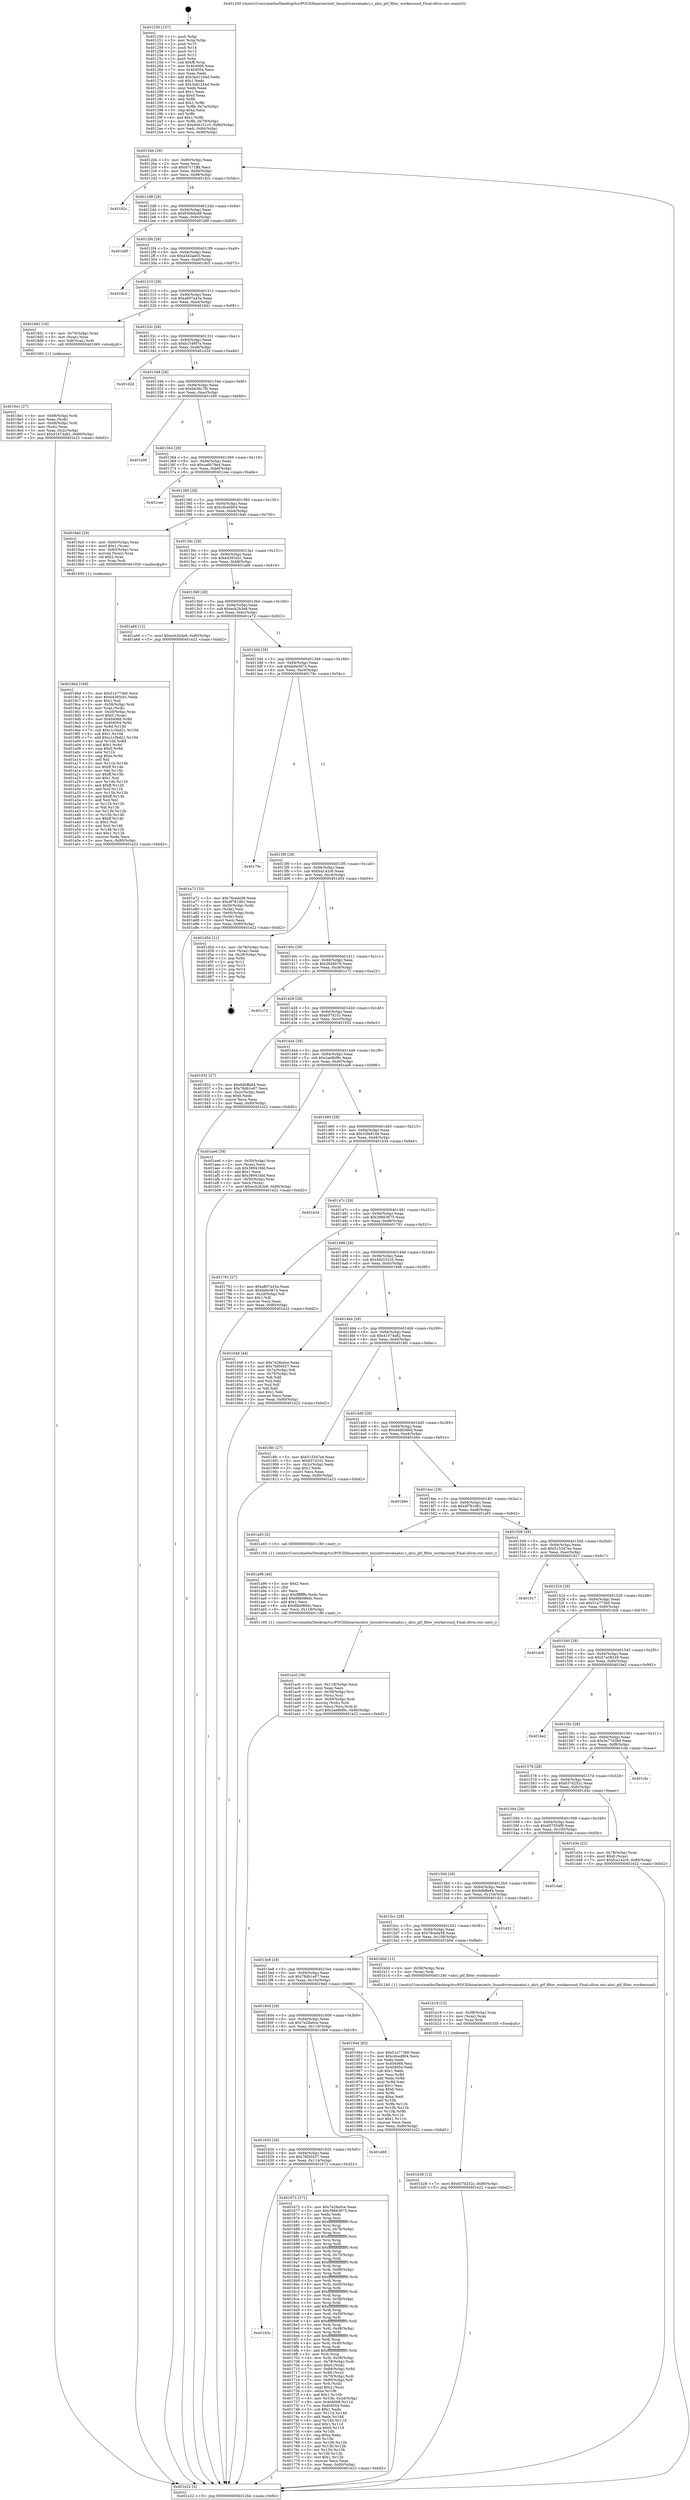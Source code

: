 digraph "0x401250" {
  label = "0x401250 (/mnt/c/Users/mathe/Desktop/tcc/POCII/binaries/extr_linuxdriversataahci.c_ahci_gtf_filter_workaround_Final-ollvm.out::main(0))"
  labelloc = "t"
  node[shape=record]

  Entry [label="",width=0.3,height=0.3,shape=circle,fillcolor=black,style=filled]
  "0x4012bb" [label="{
     0x4012bb [29]\l
     | [instrs]\l
     &nbsp;&nbsp;0x4012bb \<+3\>: mov -0x80(%rbp),%eax\l
     &nbsp;&nbsp;0x4012be \<+2\>: mov %eax,%ecx\l
     &nbsp;&nbsp;0x4012c0 \<+6\>: sub $0x87c71ffd,%ecx\l
     &nbsp;&nbsp;0x4012c6 \<+6\>: mov %eax,-0x94(%rbp)\l
     &nbsp;&nbsp;0x4012cc \<+6\>: mov %ecx,-0x98(%rbp)\l
     &nbsp;&nbsp;0x4012d2 \<+6\>: je 000000000040182c \<main+0x5dc\>\l
  }"]
  "0x40182c" [label="{
     0x40182c\l
  }", style=dashed]
  "0x4012d8" [label="{
     0x4012d8 [28]\l
     | [instrs]\l
     &nbsp;&nbsp;0x4012d8 \<+5\>: jmp 00000000004012dd \<main+0x8d\>\l
     &nbsp;&nbsp;0x4012dd \<+6\>: mov -0x94(%rbp),%eax\l
     &nbsp;&nbsp;0x4012e3 \<+5\>: sub $0x9306dcd8,%eax\l
     &nbsp;&nbsp;0x4012e8 \<+6\>: mov %eax,-0x9c(%rbp)\l
     &nbsp;&nbsp;0x4012ee \<+6\>: je 0000000000401b8f \<main+0x93f\>\l
  }"]
  Exit [label="",width=0.3,height=0.3,shape=circle,fillcolor=black,style=filled,peripheries=2]
  "0x401b8f" [label="{
     0x401b8f\l
  }", style=dashed]
  "0x4012f4" [label="{
     0x4012f4 [28]\l
     | [instrs]\l
     &nbsp;&nbsp;0x4012f4 \<+5\>: jmp 00000000004012f9 \<main+0xa9\>\l
     &nbsp;&nbsp;0x4012f9 \<+6\>: mov -0x94(%rbp),%eax\l
     &nbsp;&nbsp;0x4012ff \<+5\>: sub $0xa5b2ae03,%eax\l
     &nbsp;&nbsp;0x401304 \<+6\>: mov %eax,-0xa0(%rbp)\l
     &nbsp;&nbsp;0x40130a \<+6\>: je 00000000004018c5 \<main+0x675\>\l
  }"]
  "0x401b28" [label="{
     0x401b28 [12]\l
     | [instrs]\l
     &nbsp;&nbsp;0x401b28 \<+7\>: movl $0x637d252c,-0x80(%rbp)\l
     &nbsp;&nbsp;0x401b2f \<+5\>: jmp 0000000000401e22 \<main+0xbd2\>\l
  }"]
  "0x4018c5" [label="{
     0x4018c5\l
  }", style=dashed]
  "0x401310" [label="{
     0x401310 [28]\l
     | [instrs]\l
     &nbsp;&nbsp;0x401310 \<+5\>: jmp 0000000000401315 \<main+0xc5\>\l
     &nbsp;&nbsp;0x401315 \<+6\>: mov -0x94(%rbp),%eax\l
     &nbsp;&nbsp;0x40131b \<+5\>: sub $0xa807a43a,%eax\l
     &nbsp;&nbsp;0x401320 \<+6\>: mov %eax,-0xa4(%rbp)\l
     &nbsp;&nbsp;0x401326 \<+6\>: je 00000000004018d1 \<main+0x681\>\l
  }"]
  "0x401b19" [label="{
     0x401b19 [15]\l
     | [instrs]\l
     &nbsp;&nbsp;0x401b19 \<+4\>: mov -0x58(%rbp),%rax\l
     &nbsp;&nbsp;0x401b1d \<+3\>: mov (%rax),%rax\l
     &nbsp;&nbsp;0x401b20 \<+3\>: mov %rax,%rdi\l
     &nbsp;&nbsp;0x401b23 \<+5\>: call 0000000000401030 \<free@plt\>\l
     | [calls]\l
     &nbsp;&nbsp;0x401030 \{1\} (unknown)\l
  }"]
  "0x4018d1" [label="{
     0x4018d1 [16]\l
     | [instrs]\l
     &nbsp;&nbsp;0x4018d1 \<+4\>: mov -0x70(%rbp),%rax\l
     &nbsp;&nbsp;0x4018d5 \<+3\>: mov (%rax),%rax\l
     &nbsp;&nbsp;0x4018d8 \<+4\>: mov 0x8(%rax),%rdi\l
     &nbsp;&nbsp;0x4018dc \<+5\>: call 0000000000401060 \<atoi@plt\>\l
     | [calls]\l
     &nbsp;&nbsp;0x401060 \{1\} (unknown)\l
  }"]
  "0x40132c" [label="{
     0x40132c [28]\l
     | [instrs]\l
     &nbsp;&nbsp;0x40132c \<+5\>: jmp 0000000000401331 \<main+0xe1\>\l
     &nbsp;&nbsp;0x401331 \<+6\>: mov -0x94(%rbp),%eax\l
     &nbsp;&nbsp;0x401337 \<+5\>: sub $0xb1549f7a,%eax\l
     &nbsp;&nbsp;0x40133c \<+6\>: mov %eax,-0xa8(%rbp)\l
     &nbsp;&nbsp;0x401342 \<+6\>: je 0000000000401d2d \<main+0xadd\>\l
  }"]
  "0x401ac0" [label="{
     0x401ac0 [38]\l
     | [instrs]\l
     &nbsp;&nbsp;0x401ac0 \<+6\>: mov -0x118(%rbp),%ecx\l
     &nbsp;&nbsp;0x401ac6 \<+3\>: imul %eax,%ecx\l
     &nbsp;&nbsp;0x401ac9 \<+4\>: mov -0x58(%rbp),%rsi\l
     &nbsp;&nbsp;0x401acd \<+3\>: mov (%rsi),%rsi\l
     &nbsp;&nbsp;0x401ad0 \<+4\>: mov -0x50(%rbp),%rdi\l
     &nbsp;&nbsp;0x401ad4 \<+3\>: movslq (%rdi),%rdi\l
     &nbsp;&nbsp;0x401ad7 \<+3\>: mov %ecx,(%rsi,%rdi,4)\l
     &nbsp;&nbsp;0x401ada \<+7\>: movl $0x2ae8bf9c,-0x80(%rbp)\l
     &nbsp;&nbsp;0x401ae1 \<+5\>: jmp 0000000000401e22 \<main+0xbd2\>\l
  }"]
  "0x401d2d" [label="{
     0x401d2d\l
  }", style=dashed]
  "0x401348" [label="{
     0x401348 [28]\l
     | [instrs]\l
     &nbsp;&nbsp;0x401348 \<+5\>: jmp 000000000040134d \<main+0xfd\>\l
     &nbsp;&nbsp;0x40134d \<+6\>: mov -0x94(%rbp),%eax\l
     &nbsp;&nbsp;0x401353 \<+5\>: sub $0xbb36c7fb,%eax\l
     &nbsp;&nbsp;0x401358 \<+6\>: mov %eax,-0xac(%rbp)\l
     &nbsp;&nbsp;0x40135e \<+6\>: je 0000000000401e00 \<main+0xbb0\>\l
  }"]
  "0x401a98" [label="{
     0x401a98 [40]\l
     | [instrs]\l
     &nbsp;&nbsp;0x401a98 \<+5\>: mov $0x2,%ecx\l
     &nbsp;&nbsp;0x401a9d \<+1\>: cltd\l
     &nbsp;&nbsp;0x401a9e \<+2\>: idiv %ecx\l
     &nbsp;&nbsp;0x401aa0 \<+6\>: imul $0xfffffffe,%edx,%ecx\l
     &nbsp;&nbsp;0x401aa6 \<+6\>: add $0x88b086dc,%ecx\l
     &nbsp;&nbsp;0x401aac \<+3\>: add $0x1,%ecx\l
     &nbsp;&nbsp;0x401aaf \<+6\>: sub $0x88b086dc,%ecx\l
     &nbsp;&nbsp;0x401ab5 \<+6\>: mov %ecx,-0x118(%rbp)\l
     &nbsp;&nbsp;0x401abb \<+5\>: call 0000000000401160 \<next_i\>\l
     | [calls]\l
     &nbsp;&nbsp;0x401160 \{1\} (/mnt/c/Users/mathe/Desktop/tcc/POCII/binaries/extr_linuxdriversataahci.c_ahci_gtf_filter_workaround_Final-ollvm.out::next_i)\l
  }"]
  "0x401e00" [label="{
     0x401e00\l
  }", style=dashed]
  "0x401364" [label="{
     0x401364 [28]\l
     | [instrs]\l
     &nbsp;&nbsp;0x401364 \<+5\>: jmp 0000000000401369 \<main+0x119\>\l
     &nbsp;&nbsp;0x401369 \<+6\>: mov -0x94(%rbp),%eax\l
     &nbsp;&nbsp;0x40136f \<+5\>: sub $0xca6b79e4,%eax\l
     &nbsp;&nbsp;0x401374 \<+6\>: mov %eax,-0xb0(%rbp)\l
     &nbsp;&nbsp;0x40137a \<+6\>: je 0000000000401cee \<main+0xa9e\>\l
  }"]
  "0x4019bd" [label="{
     0x4019bd [169]\l
     | [instrs]\l
     &nbsp;&nbsp;0x4019bd \<+5\>: mov $0x51e773b6,%ecx\l
     &nbsp;&nbsp;0x4019c2 \<+5\>: mov $0xe4393cb1,%edx\l
     &nbsp;&nbsp;0x4019c7 \<+3\>: mov $0x1,%sil\l
     &nbsp;&nbsp;0x4019ca \<+4\>: mov -0x58(%rbp),%rdi\l
     &nbsp;&nbsp;0x4019ce \<+3\>: mov %rax,(%rdi)\l
     &nbsp;&nbsp;0x4019d1 \<+4\>: mov -0x50(%rbp),%rax\l
     &nbsp;&nbsp;0x4019d5 \<+6\>: movl $0x0,(%rax)\l
     &nbsp;&nbsp;0x4019db \<+8\>: mov 0x404068,%r8d\l
     &nbsp;&nbsp;0x4019e3 \<+8\>: mov 0x404054,%r9d\l
     &nbsp;&nbsp;0x4019eb \<+3\>: mov %r8d,%r10d\l
     &nbsp;&nbsp;0x4019ee \<+7\>: sub $0xc1c3bd21,%r10d\l
     &nbsp;&nbsp;0x4019f5 \<+4\>: sub $0x1,%r10d\l
     &nbsp;&nbsp;0x4019f9 \<+7\>: add $0xc1c3bd21,%r10d\l
     &nbsp;&nbsp;0x401a00 \<+4\>: imul %r10d,%r8d\l
     &nbsp;&nbsp;0x401a04 \<+4\>: and $0x1,%r8d\l
     &nbsp;&nbsp;0x401a08 \<+4\>: cmp $0x0,%r8d\l
     &nbsp;&nbsp;0x401a0c \<+4\>: sete %r11b\l
     &nbsp;&nbsp;0x401a10 \<+4\>: cmp $0xa,%r9d\l
     &nbsp;&nbsp;0x401a14 \<+3\>: setl %bl\l
     &nbsp;&nbsp;0x401a17 \<+3\>: mov %r11b,%r14b\l
     &nbsp;&nbsp;0x401a1a \<+4\>: xor $0xff,%r14b\l
     &nbsp;&nbsp;0x401a1e \<+3\>: mov %bl,%r15b\l
     &nbsp;&nbsp;0x401a21 \<+4\>: xor $0xff,%r15b\l
     &nbsp;&nbsp;0x401a25 \<+4\>: xor $0x1,%sil\l
     &nbsp;&nbsp;0x401a29 \<+3\>: mov %r14b,%r12b\l
     &nbsp;&nbsp;0x401a2c \<+4\>: and $0xff,%r12b\l
     &nbsp;&nbsp;0x401a30 \<+3\>: and %sil,%r11b\l
     &nbsp;&nbsp;0x401a33 \<+3\>: mov %r15b,%r13b\l
     &nbsp;&nbsp;0x401a36 \<+4\>: and $0xff,%r13b\l
     &nbsp;&nbsp;0x401a3a \<+3\>: and %sil,%bl\l
     &nbsp;&nbsp;0x401a3d \<+3\>: or %r11b,%r12b\l
     &nbsp;&nbsp;0x401a40 \<+3\>: or %bl,%r13b\l
     &nbsp;&nbsp;0x401a43 \<+3\>: xor %r13b,%r12b\l
     &nbsp;&nbsp;0x401a46 \<+3\>: or %r15b,%r14b\l
     &nbsp;&nbsp;0x401a49 \<+4\>: xor $0xff,%r14b\l
     &nbsp;&nbsp;0x401a4d \<+4\>: or $0x1,%sil\l
     &nbsp;&nbsp;0x401a51 \<+3\>: and %sil,%r14b\l
     &nbsp;&nbsp;0x401a54 \<+3\>: or %r14b,%r12b\l
     &nbsp;&nbsp;0x401a57 \<+4\>: test $0x1,%r12b\l
     &nbsp;&nbsp;0x401a5b \<+3\>: cmovne %edx,%ecx\l
     &nbsp;&nbsp;0x401a5e \<+3\>: mov %ecx,-0x80(%rbp)\l
     &nbsp;&nbsp;0x401a61 \<+5\>: jmp 0000000000401e22 \<main+0xbd2\>\l
  }"]
  "0x401cee" [label="{
     0x401cee\l
  }", style=dashed]
  "0x401380" [label="{
     0x401380 [28]\l
     | [instrs]\l
     &nbsp;&nbsp;0x401380 \<+5\>: jmp 0000000000401385 \<main+0x135\>\l
     &nbsp;&nbsp;0x401385 \<+6\>: mov -0x94(%rbp),%eax\l
     &nbsp;&nbsp;0x40138b \<+5\>: sub $0xcdced804,%eax\l
     &nbsp;&nbsp;0x401390 \<+6\>: mov %eax,-0xb4(%rbp)\l
     &nbsp;&nbsp;0x401396 \<+6\>: je 00000000004019a0 \<main+0x750\>\l
  }"]
  "0x4018e1" [label="{
     0x4018e1 [27]\l
     | [instrs]\l
     &nbsp;&nbsp;0x4018e1 \<+4\>: mov -0x68(%rbp),%rdi\l
     &nbsp;&nbsp;0x4018e5 \<+2\>: mov %eax,(%rdi)\l
     &nbsp;&nbsp;0x4018e7 \<+4\>: mov -0x68(%rbp),%rdi\l
     &nbsp;&nbsp;0x4018eb \<+2\>: mov (%rdi),%eax\l
     &nbsp;&nbsp;0x4018ed \<+3\>: mov %eax,-0x2c(%rbp)\l
     &nbsp;&nbsp;0x4018f0 \<+7\>: movl $0x41474a82,-0x80(%rbp)\l
     &nbsp;&nbsp;0x4018f7 \<+5\>: jmp 0000000000401e22 \<main+0xbd2\>\l
  }"]
  "0x4019a0" [label="{
     0x4019a0 [29]\l
     | [instrs]\l
     &nbsp;&nbsp;0x4019a0 \<+4\>: mov -0x60(%rbp),%rax\l
     &nbsp;&nbsp;0x4019a4 \<+6\>: movl $0x1,(%rax)\l
     &nbsp;&nbsp;0x4019aa \<+4\>: mov -0x60(%rbp),%rax\l
     &nbsp;&nbsp;0x4019ae \<+3\>: movslq (%rax),%rax\l
     &nbsp;&nbsp;0x4019b1 \<+4\>: shl $0x2,%rax\l
     &nbsp;&nbsp;0x4019b5 \<+3\>: mov %rax,%rdi\l
     &nbsp;&nbsp;0x4019b8 \<+5\>: call 0000000000401050 \<malloc@plt\>\l
     | [calls]\l
     &nbsp;&nbsp;0x401050 \{1\} (unknown)\l
  }"]
  "0x40139c" [label="{
     0x40139c [28]\l
     | [instrs]\l
     &nbsp;&nbsp;0x40139c \<+5\>: jmp 00000000004013a1 \<main+0x151\>\l
     &nbsp;&nbsp;0x4013a1 \<+6\>: mov -0x94(%rbp),%eax\l
     &nbsp;&nbsp;0x4013a7 \<+5\>: sub $0xe4393cb1,%eax\l
     &nbsp;&nbsp;0x4013ac \<+6\>: mov %eax,-0xb8(%rbp)\l
     &nbsp;&nbsp;0x4013b2 \<+6\>: je 0000000000401a66 \<main+0x816\>\l
  }"]
  "0x40163c" [label="{
     0x40163c\l
  }", style=dashed]
  "0x401a66" [label="{
     0x401a66 [12]\l
     | [instrs]\l
     &nbsp;&nbsp;0x401a66 \<+7\>: movl $0xecb2b3e8,-0x80(%rbp)\l
     &nbsp;&nbsp;0x401a6d \<+5\>: jmp 0000000000401e22 \<main+0xbd2\>\l
  }"]
  "0x4013b8" [label="{
     0x4013b8 [28]\l
     | [instrs]\l
     &nbsp;&nbsp;0x4013b8 \<+5\>: jmp 00000000004013bd \<main+0x16d\>\l
     &nbsp;&nbsp;0x4013bd \<+6\>: mov -0x94(%rbp),%eax\l
     &nbsp;&nbsp;0x4013c3 \<+5\>: sub $0xecb2b3e8,%eax\l
     &nbsp;&nbsp;0x4013c8 \<+6\>: mov %eax,-0xbc(%rbp)\l
     &nbsp;&nbsp;0x4013ce \<+6\>: je 0000000000401a72 \<main+0x822\>\l
  }"]
  "0x401672" [label="{
     0x401672 [271]\l
     | [instrs]\l
     &nbsp;&nbsp;0x401672 \<+5\>: mov $0x7e28a0ce,%eax\l
     &nbsp;&nbsp;0x401677 \<+5\>: mov $0x39663675,%ecx\l
     &nbsp;&nbsp;0x40167c \<+2\>: xor %edx,%edx\l
     &nbsp;&nbsp;0x40167e \<+3\>: mov %rsp,%rsi\l
     &nbsp;&nbsp;0x401681 \<+4\>: add $0xfffffffffffffff0,%rsi\l
     &nbsp;&nbsp;0x401685 \<+3\>: mov %rsi,%rsp\l
     &nbsp;&nbsp;0x401688 \<+4\>: mov %rsi,-0x78(%rbp)\l
     &nbsp;&nbsp;0x40168c \<+3\>: mov %rsp,%rsi\l
     &nbsp;&nbsp;0x40168f \<+4\>: add $0xfffffffffffffff0,%rsi\l
     &nbsp;&nbsp;0x401693 \<+3\>: mov %rsi,%rsp\l
     &nbsp;&nbsp;0x401696 \<+3\>: mov %rsp,%rdi\l
     &nbsp;&nbsp;0x401699 \<+4\>: add $0xfffffffffffffff0,%rdi\l
     &nbsp;&nbsp;0x40169d \<+3\>: mov %rdi,%rsp\l
     &nbsp;&nbsp;0x4016a0 \<+4\>: mov %rdi,-0x70(%rbp)\l
     &nbsp;&nbsp;0x4016a4 \<+3\>: mov %rsp,%rdi\l
     &nbsp;&nbsp;0x4016a7 \<+4\>: add $0xfffffffffffffff0,%rdi\l
     &nbsp;&nbsp;0x4016ab \<+3\>: mov %rdi,%rsp\l
     &nbsp;&nbsp;0x4016ae \<+4\>: mov %rdi,-0x68(%rbp)\l
     &nbsp;&nbsp;0x4016b2 \<+3\>: mov %rsp,%rdi\l
     &nbsp;&nbsp;0x4016b5 \<+4\>: add $0xfffffffffffffff0,%rdi\l
     &nbsp;&nbsp;0x4016b9 \<+3\>: mov %rdi,%rsp\l
     &nbsp;&nbsp;0x4016bc \<+4\>: mov %rdi,-0x60(%rbp)\l
     &nbsp;&nbsp;0x4016c0 \<+3\>: mov %rsp,%rdi\l
     &nbsp;&nbsp;0x4016c3 \<+4\>: add $0xfffffffffffffff0,%rdi\l
     &nbsp;&nbsp;0x4016c7 \<+3\>: mov %rdi,%rsp\l
     &nbsp;&nbsp;0x4016ca \<+4\>: mov %rdi,-0x58(%rbp)\l
     &nbsp;&nbsp;0x4016ce \<+3\>: mov %rsp,%rdi\l
     &nbsp;&nbsp;0x4016d1 \<+4\>: add $0xfffffffffffffff0,%rdi\l
     &nbsp;&nbsp;0x4016d5 \<+3\>: mov %rdi,%rsp\l
     &nbsp;&nbsp;0x4016d8 \<+4\>: mov %rdi,-0x50(%rbp)\l
     &nbsp;&nbsp;0x4016dc \<+3\>: mov %rsp,%rdi\l
     &nbsp;&nbsp;0x4016df \<+4\>: add $0xfffffffffffffff0,%rdi\l
     &nbsp;&nbsp;0x4016e3 \<+3\>: mov %rdi,%rsp\l
     &nbsp;&nbsp;0x4016e6 \<+4\>: mov %rdi,-0x48(%rbp)\l
     &nbsp;&nbsp;0x4016ea \<+3\>: mov %rsp,%rdi\l
     &nbsp;&nbsp;0x4016ed \<+4\>: add $0xfffffffffffffff0,%rdi\l
     &nbsp;&nbsp;0x4016f1 \<+3\>: mov %rdi,%rsp\l
     &nbsp;&nbsp;0x4016f4 \<+4\>: mov %rdi,-0x40(%rbp)\l
     &nbsp;&nbsp;0x4016f8 \<+3\>: mov %rsp,%rdi\l
     &nbsp;&nbsp;0x4016fb \<+4\>: add $0xfffffffffffffff0,%rdi\l
     &nbsp;&nbsp;0x4016ff \<+3\>: mov %rdi,%rsp\l
     &nbsp;&nbsp;0x401702 \<+4\>: mov %rdi,-0x38(%rbp)\l
     &nbsp;&nbsp;0x401706 \<+4\>: mov -0x78(%rbp),%rdi\l
     &nbsp;&nbsp;0x40170a \<+6\>: movl $0x0,(%rdi)\l
     &nbsp;&nbsp;0x401710 \<+7\>: mov -0x84(%rbp),%r8d\l
     &nbsp;&nbsp;0x401717 \<+3\>: mov %r8d,(%rsi)\l
     &nbsp;&nbsp;0x40171a \<+4\>: mov -0x70(%rbp),%rdi\l
     &nbsp;&nbsp;0x40171e \<+7\>: mov -0x90(%rbp),%r9\l
     &nbsp;&nbsp;0x401725 \<+3\>: mov %r9,(%rdi)\l
     &nbsp;&nbsp;0x401728 \<+3\>: cmpl $0x2,(%rsi)\l
     &nbsp;&nbsp;0x40172b \<+4\>: setne %r10b\l
     &nbsp;&nbsp;0x40172f \<+4\>: and $0x1,%r10b\l
     &nbsp;&nbsp;0x401733 \<+4\>: mov %r10b,-0x2d(%rbp)\l
     &nbsp;&nbsp;0x401737 \<+8\>: mov 0x404068,%r11d\l
     &nbsp;&nbsp;0x40173f \<+7\>: mov 0x404054,%ebx\l
     &nbsp;&nbsp;0x401746 \<+3\>: sub $0x1,%edx\l
     &nbsp;&nbsp;0x401749 \<+3\>: mov %r11d,%r14d\l
     &nbsp;&nbsp;0x40174c \<+3\>: add %edx,%r14d\l
     &nbsp;&nbsp;0x40174f \<+4\>: imul %r14d,%r11d\l
     &nbsp;&nbsp;0x401753 \<+4\>: and $0x1,%r11d\l
     &nbsp;&nbsp;0x401757 \<+4\>: cmp $0x0,%r11d\l
     &nbsp;&nbsp;0x40175b \<+4\>: sete %r10b\l
     &nbsp;&nbsp;0x40175f \<+3\>: cmp $0xa,%ebx\l
     &nbsp;&nbsp;0x401762 \<+4\>: setl %r15b\l
     &nbsp;&nbsp;0x401766 \<+3\>: mov %r10b,%r12b\l
     &nbsp;&nbsp;0x401769 \<+3\>: and %r15b,%r12b\l
     &nbsp;&nbsp;0x40176c \<+3\>: xor %r15b,%r10b\l
     &nbsp;&nbsp;0x40176f \<+3\>: or %r10b,%r12b\l
     &nbsp;&nbsp;0x401772 \<+4\>: test $0x1,%r12b\l
     &nbsp;&nbsp;0x401776 \<+3\>: cmovne %ecx,%eax\l
     &nbsp;&nbsp;0x401779 \<+3\>: mov %eax,-0x80(%rbp)\l
     &nbsp;&nbsp;0x40177c \<+5\>: jmp 0000000000401e22 \<main+0xbd2\>\l
  }"]
  "0x401a72" [label="{
     0x401a72 [33]\l
     | [instrs]\l
     &nbsp;&nbsp;0x401a72 \<+5\>: mov $0x78ceda58,%eax\l
     &nbsp;&nbsp;0x401a77 \<+5\>: mov $0x4f781d61,%ecx\l
     &nbsp;&nbsp;0x401a7c \<+4\>: mov -0x50(%rbp),%rdx\l
     &nbsp;&nbsp;0x401a80 \<+2\>: mov (%rdx),%esi\l
     &nbsp;&nbsp;0x401a82 \<+4\>: mov -0x60(%rbp),%rdx\l
     &nbsp;&nbsp;0x401a86 \<+2\>: cmp (%rdx),%esi\l
     &nbsp;&nbsp;0x401a88 \<+3\>: cmovl %ecx,%eax\l
     &nbsp;&nbsp;0x401a8b \<+3\>: mov %eax,-0x80(%rbp)\l
     &nbsp;&nbsp;0x401a8e \<+5\>: jmp 0000000000401e22 \<main+0xbd2\>\l
  }"]
  "0x4013d4" [label="{
     0x4013d4 [28]\l
     | [instrs]\l
     &nbsp;&nbsp;0x4013d4 \<+5\>: jmp 00000000004013d9 \<main+0x189\>\l
     &nbsp;&nbsp;0x4013d9 \<+6\>: mov -0x94(%rbp),%eax\l
     &nbsp;&nbsp;0x4013df \<+5\>: sub $0xfa9e3674,%eax\l
     &nbsp;&nbsp;0x4013e4 \<+6\>: mov %eax,-0xc0(%rbp)\l
     &nbsp;&nbsp;0x4013ea \<+6\>: je 000000000040179c \<main+0x54c\>\l
  }"]
  "0x401620" [label="{
     0x401620 [28]\l
     | [instrs]\l
     &nbsp;&nbsp;0x401620 \<+5\>: jmp 0000000000401625 \<main+0x3d5\>\l
     &nbsp;&nbsp;0x401625 \<+6\>: mov -0x94(%rbp),%eax\l
     &nbsp;&nbsp;0x40162b \<+5\>: sub $0x7fd50457,%eax\l
     &nbsp;&nbsp;0x401630 \<+6\>: mov %eax,-0x114(%rbp)\l
     &nbsp;&nbsp;0x401636 \<+6\>: je 0000000000401672 \<main+0x422\>\l
  }"]
  "0x40179c" [label="{
     0x40179c\l
  }", style=dashed]
  "0x4013f0" [label="{
     0x4013f0 [28]\l
     | [instrs]\l
     &nbsp;&nbsp;0x4013f0 \<+5\>: jmp 00000000004013f5 \<main+0x1a5\>\l
     &nbsp;&nbsp;0x4013f5 \<+6\>: mov -0x94(%rbp),%eax\l
     &nbsp;&nbsp;0x4013fb \<+5\>: sub $0xfca142c6,%eax\l
     &nbsp;&nbsp;0x401400 \<+6\>: mov %eax,-0xc4(%rbp)\l
     &nbsp;&nbsp;0x401406 \<+6\>: je 0000000000401d54 \<main+0xb04\>\l
  }"]
  "0x401d69" [label="{
     0x401d69\l
  }", style=dashed]
  "0x401d54" [label="{
     0x401d54 [21]\l
     | [instrs]\l
     &nbsp;&nbsp;0x401d54 \<+4\>: mov -0x78(%rbp),%rax\l
     &nbsp;&nbsp;0x401d58 \<+2\>: mov (%rax),%eax\l
     &nbsp;&nbsp;0x401d5a \<+4\>: lea -0x28(%rbp),%rsp\l
     &nbsp;&nbsp;0x401d5e \<+1\>: pop %rbx\l
     &nbsp;&nbsp;0x401d5f \<+2\>: pop %r12\l
     &nbsp;&nbsp;0x401d61 \<+2\>: pop %r13\l
     &nbsp;&nbsp;0x401d63 \<+2\>: pop %r14\l
     &nbsp;&nbsp;0x401d65 \<+2\>: pop %r15\l
     &nbsp;&nbsp;0x401d67 \<+1\>: pop %rbp\l
     &nbsp;&nbsp;0x401d68 \<+1\>: ret\l
  }"]
  "0x40140c" [label="{
     0x40140c [28]\l
     | [instrs]\l
     &nbsp;&nbsp;0x40140c \<+5\>: jmp 0000000000401411 \<main+0x1c1\>\l
     &nbsp;&nbsp;0x401411 \<+6\>: mov -0x94(%rbp),%eax\l
     &nbsp;&nbsp;0x401417 \<+5\>: sub $0x26d4b76,%eax\l
     &nbsp;&nbsp;0x40141c \<+6\>: mov %eax,-0xc8(%rbp)\l
     &nbsp;&nbsp;0x401422 \<+6\>: je 0000000000401c72 \<main+0xa22\>\l
  }"]
  "0x401604" [label="{
     0x401604 [28]\l
     | [instrs]\l
     &nbsp;&nbsp;0x401604 \<+5\>: jmp 0000000000401609 \<main+0x3b9\>\l
     &nbsp;&nbsp;0x401609 \<+6\>: mov -0x94(%rbp),%eax\l
     &nbsp;&nbsp;0x40160f \<+5\>: sub $0x7e28a0ce,%eax\l
     &nbsp;&nbsp;0x401614 \<+6\>: mov %eax,-0x110(%rbp)\l
     &nbsp;&nbsp;0x40161a \<+6\>: je 0000000000401d69 \<main+0xb19\>\l
  }"]
  "0x401c72" [label="{
     0x401c72\l
  }", style=dashed]
  "0x401428" [label="{
     0x401428 [28]\l
     | [instrs]\l
     &nbsp;&nbsp;0x401428 \<+5\>: jmp 000000000040142d \<main+0x1dd\>\l
     &nbsp;&nbsp;0x40142d \<+6\>: mov -0x94(%rbp),%eax\l
     &nbsp;&nbsp;0x401433 \<+5\>: sub $0x657d101,%eax\l
     &nbsp;&nbsp;0x401438 \<+6\>: mov %eax,-0xcc(%rbp)\l
     &nbsp;&nbsp;0x40143e \<+6\>: je 0000000000401932 \<main+0x6e2\>\l
  }"]
  "0x40194d" [label="{
     0x40194d [83]\l
     | [instrs]\l
     &nbsp;&nbsp;0x40194d \<+5\>: mov $0x51e773b6,%eax\l
     &nbsp;&nbsp;0x401952 \<+5\>: mov $0xcdced804,%ecx\l
     &nbsp;&nbsp;0x401957 \<+2\>: xor %edx,%edx\l
     &nbsp;&nbsp;0x401959 \<+7\>: mov 0x404068,%esi\l
     &nbsp;&nbsp;0x401960 \<+7\>: mov 0x404054,%edi\l
     &nbsp;&nbsp;0x401967 \<+3\>: sub $0x1,%edx\l
     &nbsp;&nbsp;0x40196a \<+3\>: mov %esi,%r8d\l
     &nbsp;&nbsp;0x40196d \<+3\>: add %edx,%r8d\l
     &nbsp;&nbsp;0x401970 \<+4\>: imul %r8d,%esi\l
     &nbsp;&nbsp;0x401974 \<+3\>: and $0x1,%esi\l
     &nbsp;&nbsp;0x401977 \<+3\>: cmp $0x0,%esi\l
     &nbsp;&nbsp;0x40197a \<+4\>: sete %r9b\l
     &nbsp;&nbsp;0x40197e \<+3\>: cmp $0xa,%edi\l
     &nbsp;&nbsp;0x401981 \<+4\>: setl %r10b\l
     &nbsp;&nbsp;0x401985 \<+3\>: mov %r9b,%r11b\l
     &nbsp;&nbsp;0x401988 \<+3\>: and %r10b,%r11b\l
     &nbsp;&nbsp;0x40198b \<+3\>: xor %r10b,%r9b\l
     &nbsp;&nbsp;0x40198e \<+3\>: or %r9b,%r11b\l
     &nbsp;&nbsp;0x401991 \<+4\>: test $0x1,%r11b\l
     &nbsp;&nbsp;0x401995 \<+3\>: cmovne %ecx,%eax\l
     &nbsp;&nbsp;0x401998 \<+3\>: mov %eax,-0x80(%rbp)\l
     &nbsp;&nbsp;0x40199b \<+5\>: jmp 0000000000401e22 \<main+0xbd2\>\l
  }"]
  "0x401932" [label="{
     0x401932 [27]\l
     | [instrs]\l
     &nbsp;&nbsp;0x401932 \<+5\>: mov $0x6dbffa84,%eax\l
     &nbsp;&nbsp;0x401937 \<+5\>: mov $0x78db1e07,%ecx\l
     &nbsp;&nbsp;0x40193c \<+3\>: mov -0x2c(%rbp),%edx\l
     &nbsp;&nbsp;0x40193f \<+3\>: cmp $0x0,%edx\l
     &nbsp;&nbsp;0x401942 \<+3\>: cmove %ecx,%eax\l
     &nbsp;&nbsp;0x401945 \<+3\>: mov %eax,-0x80(%rbp)\l
     &nbsp;&nbsp;0x401948 \<+5\>: jmp 0000000000401e22 \<main+0xbd2\>\l
  }"]
  "0x401444" [label="{
     0x401444 [28]\l
     | [instrs]\l
     &nbsp;&nbsp;0x401444 \<+5\>: jmp 0000000000401449 \<main+0x1f9\>\l
     &nbsp;&nbsp;0x401449 \<+6\>: mov -0x94(%rbp),%eax\l
     &nbsp;&nbsp;0x40144f \<+5\>: sub $0x2ae8bf9c,%eax\l
     &nbsp;&nbsp;0x401454 \<+6\>: mov %eax,-0xd0(%rbp)\l
     &nbsp;&nbsp;0x40145a \<+6\>: je 0000000000401ae6 \<main+0x896\>\l
  }"]
  "0x4015e8" [label="{
     0x4015e8 [28]\l
     | [instrs]\l
     &nbsp;&nbsp;0x4015e8 \<+5\>: jmp 00000000004015ed \<main+0x39d\>\l
     &nbsp;&nbsp;0x4015ed \<+6\>: mov -0x94(%rbp),%eax\l
     &nbsp;&nbsp;0x4015f3 \<+5\>: sub $0x78db1e07,%eax\l
     &nbsp;&nbsp;0x4015f8 \<+6\>: mov %eax,-0x10c(%rbp)\l
     &nbsp;&nbsp;0x4015fe \<+6\>: je 000000000040194d \<main+0x6fd\>\l
  }"]
  "0x401ae6" [label="{
     0x401ae6 [39]\l
     | [instrs]\l
     &nbsp;&nbsp;0x401ae6 \<+4\>: mov -0x50(%rbp),%rax\l
     &nbsp;&nbsp;0x401aea \<+2\>: mov (%rax),%ecx\l
     &nbsp;&nbsp;0x401aec \<+6\>: sub $0x38941fdd,%ecx\l
     &nbsp;&nbsp;0x401af2 \<+3\>: add $0x1,%ecx\l
     &nbsp;&nbsp;0x401af5 \<+6\>: add $0x38941fdd,%ecx\l
     &nbsp;&nbsp;0x401afb \<+4\>: mov -0x50(%rbp),%rax\l
     &nbsp;&nbsp;0x401aff \<+2\>: mov %ecx,(%rax)\l
     &nbsp;&nbsp;0x401b01 \<+7\>: movl $0xecb2b3e8,-0x80(%rbp)\l
     &nbsp;&nbsp;0x401b08 \<+5\>: jmp 0000000000401e22 \<main+0xbd2\>\l
  }"]
  "0x401460" [label="{
     0x401460 [28]\l
     | [instrs]\l
     &nbsp;&nbsp;0x401460 \<+5\>: jmp 0000000000401465 \<main+0x215\>\l
     &nbsp;&nbsp;0x401465 \<+6\>: mov -0x94(%rbp),%eax\l
     &nbsp;&nbsp;0x40146b \<+5\>: sub $0x33fa9146,%eax\l
     &nbsp;&nbsp;0x401470 \<+6\>: mov %eax,-0xd4(%rbp)\l
     &nbsp;&nbsp;0x401476 \<+6\>: je 0000000000401b34 \<main+0x8e4\>\l
  }"]
  "0x401b0d" [label="{
     0x401b0d [12]\l
     | [instrs]\l
     &nbsp;&nbsp;0x401b0d \<+4\>: mov -0x58(%rbp),%rax\l
     &nbsp;&nbsp;0x401b11 \<+3\>: mov (%rax),%rdi\l
     &nbsp;&nbsp;0x401b14 \<+5\>: call 0000000000401240 \<ahci_gtf_filter_workaround\>\l
     | [calls]\l
     &nbsp;&nbsp;0x401240 \{1\} (/mnt/c/Users/mathe/Desktop/tcc/POCII/binaries/extr_linuxdriversataahci.c_ahci_gtf_filter_workaround_Final-ollvm.out::ahci_gtf_filter_workaround)\l
  }"]
  "0x401b34" [label="{
     0x401b34\l
  }", style=dashed]
  "0x40147c" [label="{
     0x40147c [28]\l
     | [instrs]\l
     &nbsp;&nbsp;0x40147c \<+5\>: jmp 0000000000401481 \<main+0x231\>\l
     &nbsp;&nbsp;0x401481 \<+6\>: mov -0x94(%rbp),%eax\l
     &nbsp;&nbsp;0x401487 \<+5\>: sub $0x39663675,%eax\l
     &nbsp;&nbsp;0x40148c \<+6\>: mov %eax,-0xd8(%rbp)\l
     &nbsp;&nbsp;0x401492 \<+6\>: je 0000000000401781 \<main+0x531\>\l
  }"]
  "0x4015cc" [label="{
     0x4015cc [28]\l
     | [instrs]\l
     &nbsp;&nbsp;0x4015cc \<+5\>: jmp 00000000004015d1 \<main+0x381\>\l
     &nbsp;&nbsp;0x4015d1 \<+6\>: mov -0x94(%rbp),%eax\l
     &nbsp;&nbsp;0x4015d7 \<+5\>: sub $0x78ceda58,%eax\l
     &nbsp;&nbsp;0x4015dc \<+6\>: mov %eax,-0x108(%rbp)\l
     &nbsp;&nbsp;0x4015e2 \<+6\>: je 0000000000401b0d \<main+0x8bd\>\l
  }"]
  "0x401781" [label="{
     0x401781 [27]\l
     | [instrs]\l
     &nbsp;&nbsp;0x401781 \<+5\>: mov $0xa807a43a,%eax\l
     &nbsp;&nbsp;0x401786 \<+5\>: mov $0xfa9e3674,%ecx\l
     &nbsp;&nbsp;0x40178b \<+3\>: mov -0x2d(%rbp),%dl\l
     &nbsp;&nbsp;0x40178e \<+3\>: test $0x1,%dl\l
     &nbsp;&nbsp;0x401791 \<+3\>: cmovne %ecx,%eax\l
     &nbsp;&nbsp;0x401794 \<+3\>: mov %eax,-0x80(%rbp)\l
     &nbsp;&nbsp;0x401797 \<+5\>: jmp 0000000000401e22 \<main+0xbd2\>\l
  }"]
  "0x401498" [label="{
     0x401498 [28]\l
     | [instrs]\l
     &nbsp;&nbsp;0x401498 \<+5\>: jmp 000000000040149d \<main+0x24d\>\l
     &nbsp;&nbsp;0x40149d \<+6\>: mov -0x94(%rbp),%eax\l
     &nbsp;&nbsp;0x4014a3 \<+5\>: sub $0x40d151c0,%eax\l
     &nbsp;&nbsp;0x4014a8 \<+6\>: mov %eax,-0xdc(%rbp)\l
     &nbsp;&nbsp;0x4014ae \<+6\>: je 0000000000401646 \<main+0x3f6\>\l
  }"]
  "0x401d21" [label="{
     0x401d21\l
  }", style=dashed]
  "0x401646" [label="{
     0x401646 [44]\l
     | [instrs]\l
     &nbsp;&nbsp;0x401646 \<+5\>: mov $0x7e28a0ce,%eax\l
     &nbsp;&nbsp;0x40164b \<+5\>: mov $0x7fd50457,%ecx\l
     &nbsp;&nbsp;0x401650 \<+3\>: mov -0x7a(%rbp),%dl\l
     &nbsp;&nbsp;0x401653 \<+4\>: mov -0x79(%rbp),%sil\l
     &nbsp;&nbsp;0x401657 \<+3\>: mov %dl,%dil\l
     &nbsp;&nbsp;0x40165a \<+3\>: and %sil,%dil\l
     &nbsp;&nbsp;0x40165d \<+3\>: xor %sil,%dl\l
     &nbsp;&nbsp;0x401660 \<+3\>: or %dl,%dil\l
     &nbsp;&nbsp;0x401663 \<+4\>: test $0x1,%dil\l
     &nbsp;&nbsp;0x401667 \<+3\>: cmovne %ecx,%eax\l
     &nbsp;&nbsp;0x40166a \<+3\>: mov %eax,-0x80(%rbp)\l
     &nbsp;&nbsp;0x40166d \<+5\>: jmp 0000000000401e22 \<main+0xbd2\>\l
  }"]
  "0x4014b4" [label="{
     0x4014b4 [28]\l
     | [instrs]\l
     &nbsp;&nbsp;0x4014b4 \<+5\>: jmp 00000000004014b9 \<main+0x269\>\l
     &nbsp;&nbsp;0x4014b9 \<+6\>: mov -0x94(%rbp),%eax\l
     &nbsp;&nbsp;0x4014bf \<+5\>: sub $0x41474a82,%eax\l
     &nbsp;&nbsp;0x4014c4 \<+6\>: mov %eax,-0xe0(%rbp)\l
     &nbsp;&nbsp;0x4014ca \<+6\>: je 00000000004018fc \<main+0x6ac\>\l
  }"]
  "0x401e22" [label="{
     0x401e22 [5]\l
     | [instrs]\l
     &nbsp;&nbsp;0x401e22 \<+5\>: jmp 00000000004012bb \<main+0x6b\>\l
  }"]
  "0x401250" [label="{
     0x401250 [107]\l
     | [instrs]\l
     &nbsp;&nbsp;0x401250 \<+1\>: push %rbp\l
     &nbsp;&nbsp;0x401251 \<+3\>: mov %rsp,%rbp\l
     &nbsp;&nbsp;0x401254 \<+2\>: push %r15\l
     &nbsp;&nbsp;0x401256 \<+2\>: push %r14\l
     &nbsp;&nbsp;0x401258 \<+2\>: push %r13\l
     &nbsp;&nbsp;0x40125a \<+2\>: push %r12\l
     &nbsp;&nbsp;0x40125c \<+1\>: push %rbx\l
     &nbsp;&nbsp;0x40125d \<+7\>: sub $0xf8,%rsp\l
     &nbsp;&nbsp;0x401264 \<+7\>: mov 0x404068,%eax\l
     &nbsp;&nbsp;0x40126b \<+7\>: mov 0x404054,%ecx\l
     &nbsp;&nbsp;0x401272 \<+2\>: mov %eax,%edx\l
     &nbsp;&nbsp;0x401274 \<+6\>: add $0x3ad1244d,%edx\l
     &nbsp;&nbsp;0x40127a \<+3\>: sub $0x1,%edx\l
     &nbsp;&nbsp;0x40127d \<+6\>: sub $0x3ad1244d,%edx\l
     &nbsp;&nbsp;0x401283 \<+3\>: imul %edx,%eax\l
     &nbsp;&nbsp;0x401286 \<+3\>: and $0x1,%eax\l
     &nbsp;&nbsp;0x401289 \<+3\>: cmp $0x0,%eax\l
     &nbsp;&nbsp;0x40128c \<+4\>: sete %r8b\l
     &nbsp;&nbsp;0x401290 \<+4\>: and $0x1,%r8b\l
     &nbsp;&nbsp;0x401294 \<+4\>: mov %r8b,-0x7a(%rbp)\l
     &nbsp;&nbsp;0x401298 \<+3\>: cmp $0xa,%ecx\l
     &nbsp;&nbsp;0x40129b \<+4\>: setl %r8b\l
     &nbsp;&nbsp;0x40129f \<+4\>: and $0x1,%r8b\l
     &nbsp;&nbsp;0x4012a3 \<+4\>: mov %r8b,-0x79(%rbp)\l
     &nbsp;&nbsp;0x4012a7 \<+7\>: movl $0x40d151c0,-0x80(%rbp)\l
     &nbsp;&nbsp;0x4012ae \<+6\>: mov %edi,-0x84(%rbp)\l
     &nbsp;&nbsp;0x4012b4 \<+7\>: mov %rsi,-0x90(%rbp)\l
  }"]
  "0x4015b0" [label="{
     0x4015b0 [28]\l
     | [instrs]\l
     &nbsp;&nbsp;0x4015b0 \<+5\>: jmp 00000000004015b5 \<main+0x365\>\l
     &nbsp;&nbsp;0x4015b5 \<+6\>: mov -0x94(%rbp),%eax\l
     &nbsp;&nbsp;0x4015bb \<+5\>: sub $0x6dbffa84,%eax\l
     &nbsp;&nbsp;0x4015c0 \<+6\>: mov %eax,-0x104(%rbp)\l
     &nbsp;&nbsp;0x4015c6 \<+6\>: je 0000000000401d21 \<main+0xad1\>\l
  }"]
  "0x4018fc" [label="{
     0x4018fc [27]\l
     | [instrs]\l
     &nbsp;&nbsp;0x4018fc \<+5\>: mov $0x515347ee,%eax\l
     &nbsp;&nbsp;0x401901 \<+5\>: mov $0x657d101,%ecx\l
     &nbsp;&nbsp;0x401906 \<+3\>: mov -0x2c(%rbp),%edx\l
     &nbsp;&nbsp;0x401909 \<+3\>: cmp $0x1,%edx\l
     &nbsp;&nbsp;0x40190c \<+3\>: cmovl %ecx,%eax\l
     &nbsp;&nbsp;0x40190f \<+3\>: mov %eax,-0x80(%rbp)\l
     &nbsp;&nbsp;0x401912 \<+5\>: jmp 0000000000401e22 \<main+0xbd2\>\l
  }"]
  "0x4014d0" [label="{
     0x4014d0 [28]\l
     | [instrs]\l
     &nbsp;&nbsp;0x4014d0 \<+5\>: jmp 00000000004014d5 \<main+0x285\>\l
     &nbsp;&nbsp;0x4014d5 \<+6\>: mov -0x94(%rbp),%eax\l
     &nbsp;&nbsp;0x4014db \<+5\>: sub $0x46db5d0d,%eax\l
     &nbsp;&nbsp;0x4014e0 \<+6\>: mov %eax,-0xe4(%rbp)\l
     &nbsp;&nbsp;0x4014e6 \<+6\>: je 0000000000401b6e \<main+0x91e\>\l
  }"]
  "0x401dab" [label="{
     0x401dab\l
  }", style=dashed]
  "0x401b6e" [label="{
     0x401b6e\l
  }", style=dashed]
  "0x4014ec" [label="{
     0x4014ec [28]\l
     | [instrs]\l
     &nbsp;&nbsp;0x4014ec \<+5\>: jmp 00000000004014f1 \<main+0x2a1\>\l
     &nbsp;&nbsp;0x4014f1 \<+6\>: mov -0x94(%rbp),%eax\l
     &nbsp;&nbsp;0x4014f7 \<+5\>: sub $0x4f781d61,%eax\l
     &nbsp;&nbsp;0x4014fc \<+6\>: mov %eax,-0xe8(%rbp)\l
     &nbsp;&nbsp;0x401502 \<+6\>: je 0000000000401a93 \<main+0x843\>\l
  }"]
  "0x401594" [label="{
     0x401594 [28]\l
     | [instrs]\l
     &nbsp;&nbsp;0x401594 \<+5\>: jmp 0000000000401599 \<main+0x349\>\l
     &nbsp;&nbsp;0x401599 \<+6\>: mov -0x94(%rbp),%eax\l
     &nbsp;&nbsp;0x40159f \<+5\>: sub $0x657054f9,%eax\l
     &nbsp;&nbsp;0x4015a4 \<+6\>: mov %eax,-0x100(%rbp)\l
     &nbsp;&nbsp;0x4015aa \<+6\>: je 0000000000401dab \<main+0xb5b\>\l
  }"]
  "0x401a93" [label="{
     0x401a93 [5]\l
     | [instrs]\l
     &nbsp;&nbsp;0x401a93 \<+5\>: call 0000000000401160 \<next_i\>\l
     | [calls]\l
     &nbsp;&nbsp;0x401160 \{1\} (/mnt/c/Users/mathe/Desktop/tcc/POCII/binaries/extr_linuxdriversataahci.c_ahci_gtf_filter_workaround_Final-ollvm.out::next_i)\l
  }"]
  "0x401508" [label="{
     0x401508 [28]\l
     | [instrs]\l
     &nbsp;&nbsp;0x401508 \<+5\>: jmp 000000000040150d \<main+0x2bd\>\l
     &nbsp;&nbsp;0x40150d \<+6\>: mov -0x94(%rbp),%eax\l
     &nbsp;&nbsp;0x401513 \<+5\>: sub $0x515347ee,%eax\l
     &nbsp;&nbsp;0x401518 \<+6\>: mov %eax,-0xec(%rbp)\l
     &nbsp;&nbsp;0x40151e \<+6\>: je 0000000000401917 \<main+0x6c7\>\l
  }"]
  "0x401d3e" [label="{
     0x401d3e [22]\l
     | [instrs]\l
     &nbsp;&nbsp;0x401d3e \<+4\>: mov -0x78(%rbp),%rax\l
     &nbsp;&nbsp;0x401d42 \<+6\>: movl $0x0,(%rax)\l
     &nbsp;&nbsp;0x401d48 \<+7\>: movl $0xfca142c6,-0x80(%rbp)\l
     &nbsp;&nbsp;0x401d4f \<+5\>: jmp 0000000000401e22 \<main+0xbd2\>\l
  }"]
  "0x401917" [label="{
     0x401917\l
  }", style=dashed]
  "0x401524" [label="{
     0x401524 [28]\l
     | [instrs]\l
     &nbsp;&nbsp;0x401524 \<+5\>: jmp 0000000000401529 \<main+0x2d9\>\l
     &nbsp;&nbsp;0x401529 \<+6\>: mov -0x94(%rbp),%eax\l
     &nbsp;&nbsp;0x40152f \<+5\>: sub $0x51e773b6,%eax\l
     &nbsp;&nbsp;0x401534 \<+6\>: mov %eax,-0xf0(%rbp)\l
     &nbsp;&nbsp;0x40153a \<+6\>: je 0000000000401dc6 \<main+0xb76\>\l
  }"]
  "0x401578" [label="{
     0x401578 [28]\l
     | [instrs]\l
     &nbsp;&nbsp;0x401578 \<+5\>: jmp 000000000040157d \<main+0x32d\>\l
     &nbsp;&nbsp;0x40157d \<+6\>: mov -0x94(%rbp),%eax\l
     &nbsp;&nbsp;0x401583 \<+5\>: sub $0x637d252c,%eax\l
     &nbsp;&nbsp;0x401588 \<+6\>: mov %eax,-0xfc(%rbp)\l
     &nbsp;&nbsp;0x40158e \<+6\>: je 0000000000401d3e \<main+0xaee\>\l
  }"]
  "0x401dc6" [label="{
     0x401dc6\l
  }", style=dashed]
  "0x401540" [label="{
     0x401540 [28]\l
     | [instrs]\l
     &nbsp;&nbsp;0x401540 \<+5\>: jmp 0000000000401545 \<main+0x2f5\>\l
     &nbsp;&nbsp;0x401545 \<+6\>: mov -0x94(%rbp),%eax\l
     &nbsp;&nbsp;0x40154b \<+5\>: sub $0x57a08249,%eax\l
     &nbsp;&nbsp;0x401550 \<+6\>: mov %eax,-0xf4(%rbp)\l
     &nbsp;&nbsp;0x401556 \<+6\>: je 0000000000401be2 \<main+0x992\>\l
  }"]
  "0x401cfa" [label="{
     0x401cfa\l
  }", style=dashed]
  "0x401be2" [label="{
     0x401be2\l
  }", style=dashed]
  "0x40155c" [label="{
     0x40155c [28]\l
     | [instrs]\l
     &nbsp;&nbsp;0x40155c \<+5\>: jmp 0000000000401561 \<main+0x311\>\l
     &nbsp;&nbsp;0x401561 \<+6\>: mov -0x94(%rbp),%eax\l
     &nbsp;&nbsp;0x401567 \<+5\>: sub $0x5e77d3b9,%eax\l
     &nbsp;&nbsp;0x40156c \<+6\>: mov %eax,-0xf8(%rbp)\l
     &nbsp;&nbsp;0x401572 \<+6\>: je 0000000000401cfa \<main+0xaaa\>\l
  }"]
  Entry -> "0x401250" [label=" 1"]
  "0x4012bb" -> "0x40182c" [label=" 0"]
  "0x4012bb" -> "0x4012d8" [label=" 16"]
  "0x401d54" -> Exit [label=" 1"]
  "0x4012d8" -> "0x401b8f" [label=" 0"]
  "0x4012d8" -> "0x4012f4" [label=" 16"]
  "0x401d3e" -> "0x401e22" [label=" 1"]
  "0x4012f4" -> "0x4018c5" [label=" 0"]
  "0x4012f4" -> "0x401310" [label=" 16"]
  "0x401b28" -> "0x401e22" [label=" 1"]
  "0x401310" -> "0x4018d1" [label=" 1"]
  "0x401310" -> "0x40132c" [label=" 15"]
  "0x401b19" -> "0x401b28" [label=" 1"]
  "0x40132c" -> "0x401d2d" [label=" 0"]
  "0x40132c" -> "0x401348" [label=" 15"]
  "0x401b0d" -> "0x401b19" [label=" 1"]
  "0x401348" -> "0x401e00" [label=" 0"]
  "0x401348" -> "0x401364" [label=" 15"]
  "0x401ae6" -> "0x401e22" [label=" 1"]
  "0x401364" -> "0x401cee" [label=" 0"]
  "0x401364" -> "0x401380" [label=" 15"]
  "0x401ac0" -> "0x401e22" [label=" 1"]
  "0x401380" -> "0x4019a0" [label=" 1"]
  "0x401380" -> "0x40139c" [label=" 14"]
  "0x401a98" -> "0x401ac0" [label=" 1"]
  "0x40139c" -> "0x401a66" [label=" 1"]
  "0x40139c" -> "0x4013b8" [label=" 13"]
  "0x401a72" -> "0x401e22" [label=" 2"]
  "0x4013b8" -> "0x401a72" [label=" 2"]
  "0x4013b8" -> "0x4013d4" [label=" 11"]
  "0x401a66" -> "0x401e22" [label=" 1"]
  "0x4013d4" -> "0x40179c" [label=" 0"]
  "0x4013d4" -> "0x4013f0" [label=" 11"]
  "0x4019a0" -> "0x4019bd" [label=" 1"]
  "0x4013f0" -> "0x401d54" [label=" 1"]
  "0x4013f0" -> "0x40140c" [label=" 10"]
  "0x40194d" -> "0x401e22" [label=" 1"]
  "0x40140c" -> "0x401c72" [label=" 0"]
  "0x40140c" -> "0x401428" [label=" 10"]
  "0x4018fc" -> "0x401e22" [label=" 1"]
  "0x401428" -> "0x401932" [label=" 1"]
  "0x401428" -> "0x401444" [label=" 9"]
  "0x4018e1" -> "0x401e22" [label=" 1"]
  "0x401444" -> "0x401ae6" [label=" 1"]
  "0x401444" -> "0x401460" [label=" 8"]
  "0x401781" -> "0x401e22" [label=" 1"]
  "0x401460" -> "0x401b34" [label=" 0"]
  "0x401460" -> "0x40147c" [label=" 8"]
  "0x401672" -> "0x401e22" [label=" 1"]
  "0x40147c" -> "0x401781" [label=" 1"]
  "0x40147c" -> "0x401498" [label=" 7"]
  "0x401620" -> "0x40163c" [label=" 0"]
  "0x401498" -> "0x401646" [label=" 1"]
  "0x401498" -> "0x4014b4" [label=" 6"]
  "0x401646" -> "0x401e22" [label=" 1"]
  "0x401250" -> "0x4012bb" [label=" 1"]
  "0x401e22" -> "0x4012bb" [label=" 15"]
  "0x401620" -> "0x401672" [label=" 1"]
  "0x4014b4" -> "0x4018fc" [label=" 1"]
  "0x4014b4" -> "0x4014d0" [label=" 5"]
  "0x401604" -> "0x401620" [label=" 1"]
  "0x4014d0" -> "0x401b6e" [label=" 0"]
  "0x4014d0" -> "0x4014ec" [label=" 5"]
  "0x401604" -> "0x401d69" [label=" 0"]
  "0x4014ec" -> "0x401a93" [label=" 1"]
  "0x4014ec" -> "0x401508" [label=" 4"]
  "0x4015e8" -> "0x401604" [label=" 1"]
  "0x401508" -> "0x401917" [label=" 0"]
  "0x401508" -> "0x401524" [label=" 4"]
  "0x4015e8" -> "0x40194d" [label=" 1"]
  "0x401524" -> "0x401dc6" [label=" 0"]
  "0x401524" -> "0x401540" [label=" 4"]
  "0x4015cc" -> "0x4015e8" [label=" 2"]
  "0x401540" -> "0x401be2" [label=" 0"]
  "0x401540" -> "0x40155c" [label=" 4"]
  "0x4015cc" -> "0x401b0d" [label=" 1"]
  "0x40155c" -> "0x401cfa" [label=" 0"]
  "0x40155c" -> "0x401578" [label=" 4"]
  "0x4018d1" -> "0x4018e1" [label=" 1"]
  "0x401578" -> "0x401d3e" [label=" 1"]
  "0x401578" -> "0x401594" [label=" 3"]
  "0x401932" -> "0x401e22" [label=" 1"]
  "0x401594" -> "0x401dab" [label=" 0"]
  "0x401594" -> "0x4015b0" [label=" 3"]
  "0x4019bd" -> "0x401e22" [label=" 1"]
  "0x4015b0" -> "0x401d21" [label=" 0"]
  "0x4015b0" -> "0x4015cc" [label=" 3"]
  "0x401a93" -> "0x401a98" [label=" 1"]
}

